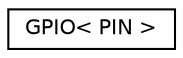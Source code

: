digraph "Graphical Class Hierarchy"
{
  edge [fontname="Helvetica",fontsize="10",labelfontname="Helvetica",labelfontsize="10"];
  node [fontname="Helvetica",fontsize="10",shape=record];
  rankdir="LR";
  Node1 [label="GPIO\< PIN \>",height=0.2,width=0.4,color="black", fillcolor="white", style="filled",URL="$d7/dde/classGPIO.html"];
}
